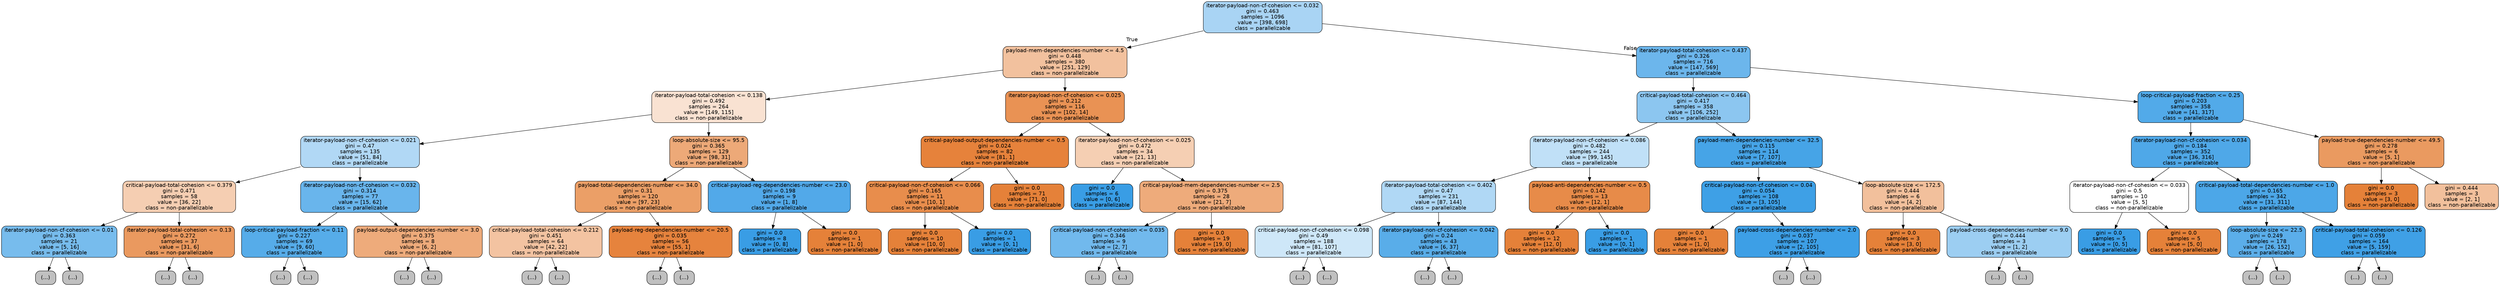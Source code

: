 digraph Tree {
node [shape=box, style="filled, rounded", color="black", fontname=helvetica] ;
edge [fontname=helvetica] ;
0 [label="iterator-payload-non-cf-cohesion <= 0.032\ngini = 0.463\nsamples = 1096\nvalue = [398, 698]\nclass = parallelizable", fillcolor="#399de56e"] ;
1 [label="payload-mem-dependencies-number <= 4.5\ngini = 0.448\nsamples = 380\nvalue = [251, 129]\nclass = non-parallelizable", fillcolor="#e581397c"] ;
0 -> 1 [labeldistance=2.5, labelangle=45, headlabel="True"] ;
2 [label="iterator-payload-total-cohesion <= 0.138\ngini = 0.492\nsamples = 264\nvalue = [149, 115]\nclass = non-parallelizable", fillcolor="#e581393a"] ;
1 -> 2 ;
3 [label="iterator-payload-non-cf-cohesion <= 0.021\ngini = 0.47\nsamples = 135\nvalue = [51, 84]\nclass = parallelizable", fillcolor="#399de564"] ;
2 -> 3 ;
4 [label="critical-payload-total-cohesion <= 0.379\ngini = 0.471\nsamples = 58\nvalue = [36, 22]\nclass = non-parallelizable", fillcolor="#e5813963"] ;
3 -> 4 ;
5 [label="iterator-payload-non-cf-cohesion <= 0.01\ngini = 0.363\nsamples = 21\nvalue = [5, 16]\nclass = parallelizable", fillcolor="#399de5af"] ;
4 -> 5 ;
6 [label="(...)", fillcolor="#C0C0C0"] ;
5 -> 6 ;
7 [label="(...)", fillcolor="#C0C0C0"] ;
5 -> 7 ;
14 [label="iterator-payload-total-cohesion <= 0.13\ngini = 0.272\nsamples = 37\nvalue = [31, 6]\nclass = non-parallelizable", fillcolor="#e58139ce"] ;
4 -> 14 ;
15 [label="(...)", fillcolor="#C0C0C0"] ;
14 -> 15 ;
22 [label="(...)", fillcolor="#C0C0C0"] ;
14 -> 22 ;
23 [label="iterator-payload-non-cf-cohesion <= 0.032\ngini = 0.314\nsamples = 77\nvalue = [15, 62]\nclass = parallelizable", fillcolor="#399de5c1"] ;
3 -> 23 ;
24 [label="loop-critical-payload-fraction <= 0.11\ngini = 0.227\nsamples = 69\nvalue = [9, 60]\nclass = parallelizable", fillcolor="#399de5d9"] ;
23 -> 24 ;
25 [label="(...)", fillcolor="#C0C0C0"] ;
24 -> 25 ;
28 [label="(...)", fillcolor="#C0C0C0"] ;
24 -> 28 ;
41 [label="payload-output-dependencies-number <= 3.0\ngini = 0.375\nsamples = 8\nvalue = [6, 2]\nclass = non-parallelizable", fillcolor="#e58139aa"] ;
23 -> 41 ;
42 [label="(...)", fillcolor="#C0C0C0"] ;
41 -> 42 ;
43 [label="(...)", fillcolor="#C0C0C0"] ;
41 -> 43 ;
44 [label="loop-absolute-size <= 95.5\ngini = 0.365\nsamples = 129\nvalue = [98, 31]\nclass = non-parallelizable", fillcolor="#e58139ae"] ;
2 -> 44 ;
45 [label="payload-total-dependencies-number <= 34.0\ngini = 0.31\nsamples = 120\nvalue = [97, 23]\nclass = non-parallelizable", fillcolor="#e58139c3"] ;
44 -> 45 ;
46 [label="critical-payload-total-cohesion <= 0.212\ngini = 0.451\nsamples = 64\nvalue = [42, 22]\nclass = non-parallelizable", fillcolor="#e5813979"] ;
45 -> 46 ;
47 [label="(...)", fillcolor="#C0C0C0"] ;
46 -> 47 ;
62 [label="(...)", fillcolor="#C0C0C0"] ;
46 -> 62 ;
67 [label="payload-reg-dependencies-number <= 20.5\ngini = 0.035\nsamples = 56\nvalue = [55, 1]\nclass = non-parallelizable", fillcolor="#e58139fa"] ;
45 -> 67 ;
68 [label="(...)", fillcolor="#C0C0C0"] ;
67 -> 68 ;
69 [label="(...)", fillcolor="#C0C0C0"] ;
67 -> 69 ;
70 [label="critical-payload-reg-dependencies-number <= 23.0\ngini = 0.198\nsamples = 9\nvalue = [1, 8]\nclass = parallelizable", fillcolor="#399de5df"] ;
44 -> 70 ;
71 [label="gini = 0.0\nsamples = 8\nvalue = [0, 8]\nclass = parallelizable", fillcolor="#399de5ff"] ;
70 -> 71 ;
72 [label="gini = 0.0\nsamples = 1\nvalue = [1, 0]\nclass = non-parallelizable", fillcolor="#e58139ff"] ;
70 -> 72 ;
73 [label="iterator-payload-non-cf-cohesion <= 0.025\ngini = 0.212\nsamples = 116\nvalue = [102, 14]\nclass = non-parallelizable", fillcolor="#e58139dc"] ;
1 -> 73 ;
74 [label="critical-payload-output-dependencies-number <= 0.5\ngini = 0.024\nsamples = 82\nvalue = [81, 1]\nclass = non-parallelizable", fillcolor="#e58139fc"] ;
73 -> 74 ;
75 [label="critical-payload-non-cf-cohesion <= 0.066\ngini = 0.165\nsamples = 11\nvalue = [10, 1]\nclass = non-parallelizable", fillcolor="#e58139e6"] ;
74 -> 75 ;
76 [label="gini = 0.0\nsamples = 10\nvalue = [10, 0]\nclass = non-parallelizable", fillcolor="#e58139ff"] ;
75 -> 76 ;
77 [label="gini = 0.0\nsamples = 1\nvalue = [0, 1]\nclass = parallelizable", fillcolor="#399de5ff"] ;
75 -> 77 ;
78 [label="gini = 0.0\nsamples = 71\nvalue = [71, 0]\nclass = non-parallelizable", fillcolor="#e58139ff"] ;
74 -> 78 ;
79 [label="iterator-payload-non-cf-cohesion <= 0.025\ngini = 0.472\nsamples = 34\nvalue = [21, 13]\nclass = non-parallelizable", fillcolor="#e5813961"] ;
73 -> 79 ;
80 [label="gini = 0.0\nsamples = 6\nvalue = [0, 6]\nclass = parallelizable", fillcolor="#399de5ff"] ;
79 -> 80 ;
81 [label="critical-payload-mem-dependencies-number <= 2.5\ngini = 0.375\nsamples = 28\nvalue = [21, 7]\nclass = non-parallelizable", fillcolor="#e58139aa"] ;
79 -> 81 ;
82 [label="critical-payload-non-cf-cohesion <= 0.035\ngini = 0.346\nsamples = 9\nvalue = [2, 7]\nclass = parallelizable", fillcolor="#399de5b6"] ;
81 -> 82 ;
83 [label="(...)", fillcolor="#C0C0C0"] ;
82 -> 83 ;
84 [label="(...)", fillcolor="#C0C0C0"] ;
82 -> 84 ;
85 [label="gini = 0.0\nsamples = 19\nvalue = [19, 0]\nclass = non-parallelizable", fillcolor="#e58139ff"] ;
81 -> 85 ;
86 [label="iterator-payload-total-cohesion <= 0.437\ngini = 0.326\nsamples = 716\nvalue = [147, 569]\nclass = parallelizable", fillcolor="#399de5bd"] ;
0 -> 86 [labeldistance=2.5, labelangle=-45, headlabel="False"] ;
87 [label="critical-payload-total-cohesion <= 0.464\ngini = 0.417\nsamples = 358\nvalue = [106, 252]\nclass = parallelizable", fillcolor="#399de594"] ;
86 -> 87 ;
88 [label="iterator-payload-non-cf-cohesion <= 0.086\ngini = 0.482\nsamples = 244\nvalue = [99, 145]\nclass = parallelizable", fillcolor="#399de551"] ;
87 -> 88 ;
89 [label="iterator-payload-total-cohesion <= 0.402\ngini = 0.47\nsamples = 231\nvalue = [87, 144]\nclass = parallelizable", fillcolor="#399de565"] ;
88 -> 89 ;
90 [label="critical-payload-non-cf-cohesion <= 0.098\ngini = 0.49\nsamples = 188\nvalue = [81, 107]\nclass = parallelizable", fillcolor="#399de53e"] ;
89 -> 90 ;
91 [label="(...)", fillcolor="#C0C0C0"] ;
90 -> 91 ;
140 [label="(...)", fillcolor="#C0C0C0"] ;
90 -> 140 ;
161 [label="iterator-payload-non-cf-cohesion <= 0.042\ngini = 0.24\nsamples = 43\nvalue = [6, 37]\nclass = parallelizable", fillcolor="#399de5d6"] ;
89 -> 161 ;
162 [label="(...)", fillcolor="#C0C0C0"] ;
161 -> 162 ;
167 [label="(...)", fillcolor="#C0C0C0"] ;
161 -> 167 ;
176 [label="payload-anti-dependencies-number <= 0.5\ngini = 0.142\nsamples = 13\nvalue = [12, 1]\nclass = non-parallelizable", fillcolor="#e58139ea"] ;
88 -> 176 ;
177 [label="gini = 0.0\nsamples = 12\nvalue = [12, 0]\nclass = non-parallelizable", fillcolor="#e58139ff"] ;
176 -> 177 ;
178 [label="gini = 0.0\nsamples = 1\nvalue = [0, 1]\nclass = parallelizable", fillcolor="#399de5ff"] ;
176 -> 178 ;
179 [label="payload-mem-dependencies-number <= 32.5\ngini = 0.115\nsamples = 114\nvalue = [7, 107]\nclass = parallelizable", fillcolor="#399de5ee"] ;
87 -> 179 ;
180 [label="critical-payload-non-cf-cohesion <= 0.04\ngini = 0.054\nsamples = 108\nvalue = [3, 105]\nclass = parallelizable", fillcolor="#399de5f8"] ;
179 -> 180 ;
181 [label="gini = 0.0\nsamples = 1\nvalue = [1, 0]\nclass = non-parallelizable", fillcolor="#e58139ff"] ;
180 -> 181 ;
182 [label="payload-cross-dependencies-number <= 2.0\ngini = 0.037\nsamples = 107\nvalue = [2, 105]\nclass = parallelizable", fillcolor="#399de5fa"] ;
180 -> 182 ;
183 [label="(...)", fillcolor="#C0C0C0"] ;
182 -> 183 ;
186 [label="(...)", fillcolor="#C0C0C0"] ;
182 -> 186 ;
189 [label="loop-absolute-size <= 172.5\ngini = 0.444\nsamples = 6\nvalue = [4, 2]\nclass = non-parallelizable", fillcolor="#e581397f"] ;
179 -> 189 ;
190 [label="gini = 0.0\nsamples = 3\nvalue = [3, 0]\nclass = non-parallelizable", fillcolor="#e58139ff"] ;
189 -> 190 ;
191 [label="payload-cross-dependencies-number <= 9.0\ngini = 0.444\nsamples = 3\nvalue = [1, 2]\nclass = parallelizable", fillcolor="#399de57f"] ;
189 -> 191 ;
192 [label="(...)", fillcolor="#C0C0C0"] ;
191 -> 192 ;
193 [label="(...)", fillcolor="#C0C0C0"] ;
191 -> 193 ;
194 [label="loop-critical-payload-fraction <= 0.25\ngini = 0.203\nsamples = 358\nvalue = [41, 317]\nclass = parallelizable", fillcolor="#399de5de"] ;
86 -> 194 ;
195 [label="iterator-payload-non-cf-cohesion <= 0.034\ngini = 0.184\nsamples = 352\nvalue = [36, 316]\nclass = parallelizable", fillcolor="#399de5e2"] ;
194 -> 195 ;
196 [label="iterator-payload-non-cf-cohesion <= 0.033\ngini = 0.5\nsamples = 10\nvalue = [5, 5]\nclass = non-parallelizable", fillcolor="#e5813900"] ;
195 -> 196 ;
197 [label="gini = 0.0\nsamples = 5\nvalue = [0, 5]\nclass = parallelizable", fillcolor="#399de5ff"] ;
196 -> 197 ;
198 [label="gini = 0.0\nsamples = 5\nvalue = [5, 0]\nclass = non-parallelizable", fillcolor="#e58139ff"] ;
196 -> 198 ;
199 [label="critical-payload-total-dependencies-number <= 1.0\ngini = 0.165\nsamples = 342\nvalue = [31, 311]\nclass = parallelizable", fillcolor="#399de5e6"] ;
195 -> 199 ;
200 [label="loop-absolute-size <= 22.5\ngini = 0.249\nsamples = 178\nvalue = [26, 152]\nclass = parallelizable", fillcolor="#399de5d3"] ;
199 -> 200 ;
201 [label="(...)", fillcolor="#C0C0C0"] ;
200 -> 201 ;
206 [label="(...)", fillcolor="#C0C0C0"] ;
200 -> 206 ;
241 [label="critical-payload-total-cohesion <= 0.126\ngini = 0.059\nsamples = 164\nvalue = [5, 159]\nclass = parallelizable", fillcolor="#399de5f7"] ;
199 -> 241 ;
242 [label="(...)", fillcolor="#C0C0C0"] ;
241 -> 242 ;
247 [label="(...)", fillcolor="#C0C0C0"] ;
241 -> 247 ;
258 [label="payload-true-dependencies-number <= 49.5\ngini = 0.278\nsamples = 6\nvalue = [5, 1]\nclass = non-parallelizable", fillcolor="#e58139cc"] ;
194 -> 258 ;
259 [label="gini = 0.0\nsamples = 3\nvalue = [3, 0]\nclass = non-parallelizable", fillcolor="#e58139ff"] ;
258 -> 259 ;
260 [label="gini = 0.444\nsamples = 3\nvalue = [2, 1]\nclass = non-parallelizable", fillcolor="#e581397f"] ;
258 -> 260 ;
}